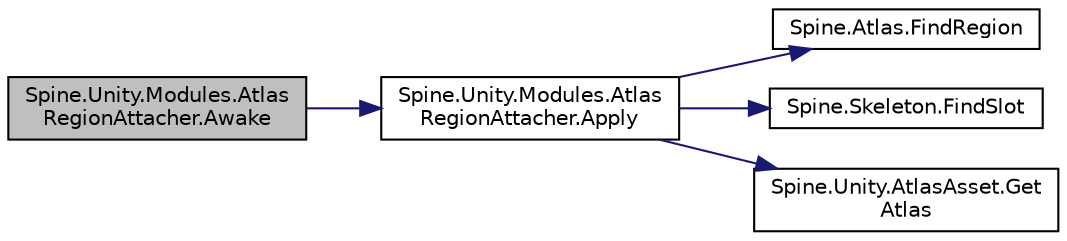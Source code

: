 digraph "Spine.Unity.Modules.AtlasRegionAttacher.Awake"
{
 // LATEX_PDF_SIZE
  edge [fontname="Helvetica",fontsize="10",labelfontname="Helvetica",labelfontsize="10"];
  node [fontname="Helvetica",fontsize="10",shape=record];
  rankdir="LR";
  Node1 [label="Spine.Unity.Modules.Atlas\lRegionAttacher.Awake",height=0.2,width=0.4,color="black", fillcolor="grey75", style="filled", fontcolor="black",tooltip=" "];
  Node1 -> Node2 [color="midnightblue",fontsize="10",style="solid"];
  Node2 [label="Spine.Unity.Modules.Atlas\lRegionAttacher.Apply",height=0.2,width=0.4,color="black", fillcolor="white", style="filled",URL="$class_spine_1_1_unity_1_1_modules_1_1_atlas_region_attacher.html#aec14628ab539992661961911c82cb2fe",tooltip=" "];
  Node2 -> Node3 [color="midnightblue",fontsize="10",style="solid"];
  Node3 [label="Spine.Atlas.FindRegion",height=0.2,width=0.4,color="black", fillcolor="white", style="filled",URL="$class_spine_1_1_atlas.html#a0c3e63b796443fd755114f9bea61c780",tooltip="Returns the first region found with the specified name. This method uses string comparison to find th..."];
  Node2 -> Node4 [color="midnightblue",fontsize="10",style="solid"];
  Node4 [label="Spine.Skeleton.FindSlot",height=0.2,width=0.4,color="black", fillcolor="white", style="filled",URL="$class_spine_1_1_skeleton.html#aeeaf7abe56f807e6e57f3a2514e607ab",tooltip="May be null."];
  Node2 -> Node5 [color="midnightblue",fontsize="10",style="solid"];
  Node5 [label="Spine.Unity.AtlasAsset.Get\lAtlas",height=0.2,width=0.4,color="black", fillcolor="white", style="filled",URL="$class_spine_1_1_unity_1_1_atlas_asset.html#a111c9de65f185cd47e09d0275468e824",tooltip="The atlas or null if it could not be loaded."];
}

